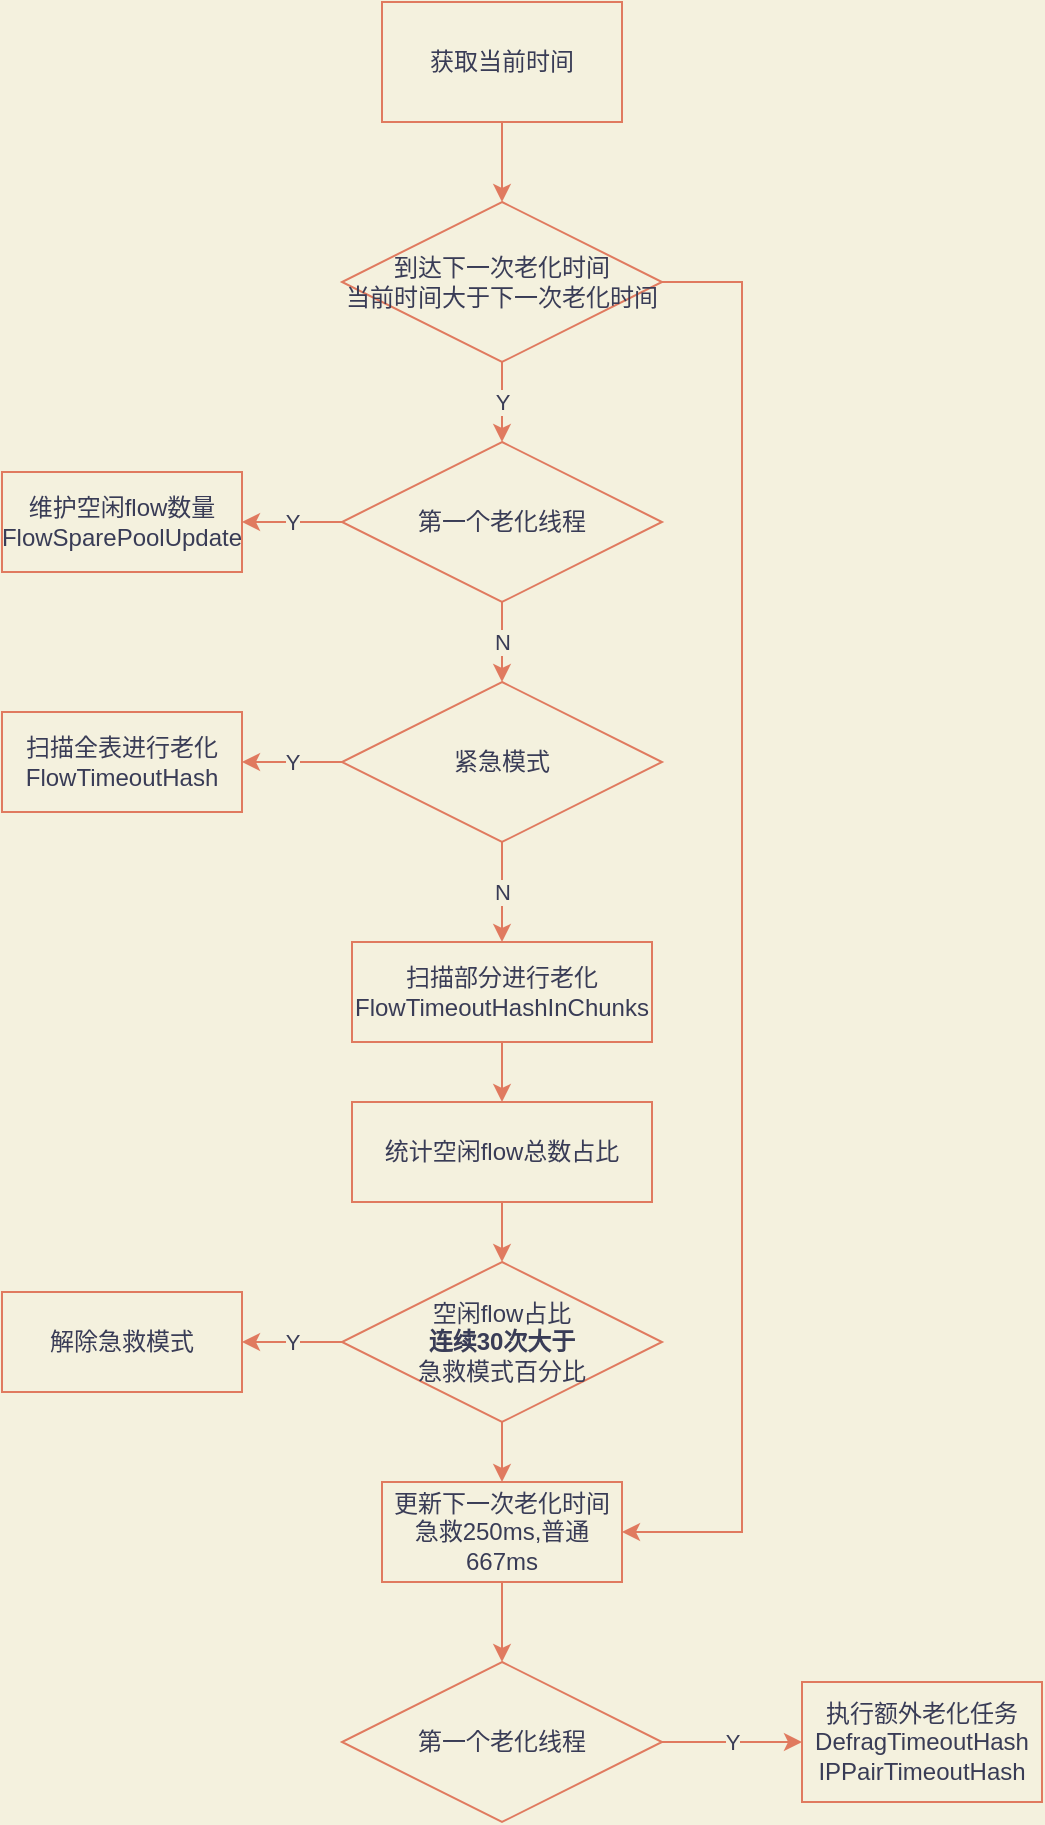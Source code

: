 <mxfile version="18.0.4" type="device"><diagram id="WUxzfDFSMqVaj2RLjJZc" name="第 1 页"><mxGraphModel dx="935" dy="603" grid="1" gridSize="10" guides="0" tooltips="1" connect="1" arrows="1" fold="1" page="1" pageScale="1" pageWidth="827" pageHeight="1169" background="#F4F1DE" math="0" shadow="0"><root><mxCell id="0"/><mxCell id="1" parent="0"/><mxCell id="eC7Vv14eVME1todraHew-6" value="Y" style="edgeStyle=orthogonalEdgeStyle;rounded=0;orthogonalLoop=1;jettySize=auto;html=1;strokeWidth=1;labelBackgroundColor=#F4F1DE;strokeColor=#E07A5F;fontColor=#393C56;" parent="1" source="eC7Vv14eVME1todraHew-2" target="eC7Vv14eVME1todraHew-5" edge="1"><mxGeometry relative="1" as="geometry"/></mxCell><mxCell id="5eHXzdye-Gclc8t_dQ_R-3" style="edgeStyle=orthogonalEdgeStyle;rounded=0;orthogonalLoop=1;jettySize=auto;html=1;exitX=1;exitY=0.5;exitDx=0;exitDy=0;exitPerimeter=0;entryX=1;entryY=0.5;entryDx=0;entryDy=0;labelBackgroundColor=#F4F1DE;strokeColor=#E07A5F;fontColor=#393C56;" edge="1" parent="1" source="eC7Vv14eVME1todraHew-2" target="eC7Vv14eVME1todraHew-24"><mxGeometry relative="1" as="geometry"><Array as="points"><mxPoint x="570" y="160"/><mxPoint x="570" y="785"/></Array></mxGeometry></mxCell><mxCell id="eC7Vv14eVME1todraHew-2" value="到达下一次老化时间&lt;br&gt;当前时间大于下一次老化时间" style="strokeWidth=1;html=1;shape=mxgraph.flowchart.decision;whiteSpace=wrap;fillColor=none;strokeColor=#E07A5F;fontColor=#393C56;" parent="1" vertex="1"><mxGeometry x="370" y="120" width="160" height="80" as="geometry"/></mxCell><mxCell id="eC7Vv14eVME1todraHew-8" value="Y" style="edgeStyle=orthogonalEdgeStyle;rounded=0;orthogonalLoop=1;jettySize=auto;html=1;strokeWidth=1;labelBackgroundColor=#F4F1DE;strokeColor=#E07A5F;fontColor=#393C56;" parent="1" source="eC7Vv14eVME1todraHew-5" target="eC7Vv14eVME1todraHew-7" edge="1"><mxGeometry relative="1" as="geometry"/></mxCell><mxCell id="eC7Vv14eVME1todraHew-11" value="N" style="edgeStyle=orthogonalEdgeStyle;rounded=0;orthogonalLoop=1;jettySize=auto;html=1;strokeWidth=1;labelBackgroundColor=#F4F1DE;strokeColor=#E07A5F;fontColor=#393C56;" parent="1" source="eC7Vv14eVME1todraHew-5" target="eC7Vv14eVME1todraHew-10" edge="1"><mxGeometry relative="1" as="geometry"/></mxCell><mxCell id="eC7Vv14eVME1todraHew-5" value="第一个老化线程" style="strokeWidth=1;html=1;shape=mxgraph.flowchart.decision;whiteSpace=wrap;fillColor=none;strokeColor=#E07A5F;fontColor=#393C56;" parent="1" vertex="1"><mxGeometry x="370" y="240" width="160" height="80" as="geometry"/></mxCell><mxCell id="eC7Vv14eVME1todraHew-7" value="维护空闲flow数量&lt;br&gt;FlowSparePoolUpdate" style="whiteSpace=wrap;html=1;strokeWidth=1;fillColor=none;strokeColor=#E07A5F;fontColor=#393C56;" parent="1" vertex="1"><mxGeometry x="200" y="255" width="120" height="50" as="geometry"/></mxCell><mxCell id="eC7Vv14eVME1todraHew-23" value="" style="edgeStyle=orthogonalEdgeStyle;rounded=0;orthogonalLoop=1;jettySize=auto;html=1;strokeWidth=1;labelBackgroundColor=#F4F1DE;strokeColor=#E07A5F;fontColor=#393C56;" parent="1" source="eC7Vv14eVME1todraHew-9" target="eC7Vv14eVME1todraHew-2" edge="1"><mxGeometry relative="1" as="geometry"/></mxCell><mxCell id="eC7Vv14eVME1todraHew-9" value="获取当前时间" style="whiteSpace=wrap;html=1;strokeWidth=1;fillColor=none;strokeColor=#E07A5F;fontColor=#393C56;" parent="1" vertex="1"><mxGeometry x="390" y="20" width="120" height="60" as="geometry"/></mxCell><mxCell id="eC7Vv14eVME1todraHew-14" value="Y" style="edgeStyle=orthogonalEdgeStyle;rounded=0;orthogonalLoop=1;jettySize=auto;html=1;strokeWidth=1;labelBackgroundColor=#F4F1DE;strokeColor=#E07A5F;fontColor=#393C56;" parent="1" source="eC7Vv14eVME1todraHew-10" target="eC7Vv14eVME1todraHew-13" edge="1"><mxGeometry relative="1" as="geometry"/></mxCell><mxCell id="eC7Vv14eVME1todraHew-15" value="N" style="edgeStyle=orthogonalEdgeStyle;rounded=0;orthogonalLoop=1;jettySize=auto;html=1;strokeWidth=1;labelBackgroundColor=#F4F1DE;strokeColor=#E07A5F;fontColor=#393C56;" parent="1" source="eC7Vv14eVME1todraHew-10" target="eC7Vv14eVME1todraHew-12" edge="1"><mxGeometry relative="1" as="geometry"/></mxCell><mxCell id="eC7Vv14eVME1todraHew-10" value="紧急模式" style="strokeWidth=1;html=1;shape=mxgraph.flowchart.decision;whiteSpace=wrap;fillColor=none;strokeColor=#E07A5F;fontColor=#393C56;" parent="1" vertex="1"><mxGeometry x="370" y="360" width="160" height="80" as="geometry"/></mxCell><mxCell id="eC7Vv14eVME1todraHew-19" style="edgeStyle=orthogonalEdgeStyle;rounded=0;orthogonalLoop=1;jettySize=auto;html=1;exitX=0.5;exitY=1;exitDx=0;exitDy=0;entryX=0.5;entryY=0;entryDx=0;entryDy=0;strokeWidth=1;labelBackgroundColor=#F4F1DE;strokeColor=#E07A5F;fontColor=#393C56;" parent="1" source="eC7Vv14eVME1todraHew-12" target="eC7Vv14eVME1todraHew-16" edge="1"><mxGeometry relative="1" as="geometry"/></mxCell><mxCell id="eC7Vv14eVME1todraHew-12" value="扫描部分进行老化&lt;br&gt;FlowTimeoutHashInChunks" style="whiteSpace=wrap;html=1;strokeWidth=1;fillColor=none;strokeColor=#E07A5F;fontColor=#393C56;" parent="1" vertex="1"><mxGeometry x="375" y="490" width="150" height="50" as="geometry"/></mxCell><mxCell id="eC7Vv14eVME1todraHew-13" value="扫描全表进行老化&lt;br&gt;FlowTimeoutHash" style="whiteSpace=wrap;html=1;strokeWidth=1;fillColor=none;strokeColor=#E07A5F;fontColor=#393C56;" parent="1" vertex="1"><mxGeometry x="200" y="375" width="120" height="50" as="geometry"/></mxCell><mxCell id="eC7Vv14eVME1todraHew-20" style="edgeStyle=orthogonalEdgeStyle;rounded=0;orthogonalLoop=1;jettySize=auto;html=1;exitX=0.5;exitY=1;exitDx=0;exitDy=0;entryX=0.5;entryY=0;entryDx=0;entryDy=0;entryPerimeter=0;strokeWidth=1;labelBackgroundColor=#F4F1DE;strokeColor=#E07A5F;fontColor=#393C56;" parent="1" source="eC7Vv14eVME1todraHew-16" target="eC7Vv14eVME1todraHew-17" edge="1"><mxGeometry relative="1" as="geometry"/></mxCell><mxCell id="eC7Vv14eVME1todraHew-16" value="统计空闲flow总数占比" style="whiteSpace=wrap;html=1;strokeWidth=1;fillColor=none;strokeColor=#E07A5F;fontColor=#393C56;" parent="1" vertex="1"><mxGeometry x="375" y="570" width="150" height="50" as="geometry"/></mxCell><mxCell id="eC7Vv14eVME1todraHew-22" value="Y" style="edgeStyle=orthogonalEdgeStyle;rounded=0;orthogonalLoop=1;jettySize=auto;html=1;strokeWidth=1;labelBackgroundColor=#F4F1DE;strokeColor=#E07A5F;fontColor=#393C56;" parent="1" source="eC7Vv14eVME1todraHew-17" target="eC7Vv14eVME1todraHew-21" edge="1"><mxGeometry relative="1" as="geometry"/></mxCell><mxCell id="eC7Vv14eVME1todraHew-25" value="" style="edgeStyle=orthogonalEdgeStyle;rounded=0;orthogonalLoop=1;jettySize=auto;html=1;strokeWidth=1;labelBackgroundColor=#F4F1DE;strokeColor=#E07A5F;fontColor=#393C56;" parent="1" source="eC7Vv14eVME1todraHew-17" target="eC7Vv14eVME1todraHew-24" edge="1"><mxGeometry relative="1" as="geometry"/></mxCell><mxCell id="eC7Vv14eVME1todraHew-17" value="空闲flow占比&lt;br&gt;&lt;b&gt;连续30次大于&lt;/b&gt;&lt;br&gt;急救模式百分比" style="strokeWidth=1;html=1;shape=mxgraph.flowchart.decision;whiteSpace=wrap;fillColor=none;strokeColor=#E07A5F;fontColor=#393C56;" parent="1" vertex="1"><mxGeometry x="370" y="650" width="160" height="80" as="geometry"/></mxCell><mxCell id="eC7Vv14eVME1todraHew-21" value="解除急救模式" style="whiteSpace=wrap;html=1;strokeWidth=1;fillColor=none;strokeColor=#E07A5F;fontColor=#393C56;" parent="1" vertex="1"><mxGeometry x="200" y="665" width="120" height="50" as="geometry"/></mxCell><mxCell id="eC7Vv14eVME1todraHew-27" value="" style="edgeStyle=orthogonalEdgeStyle;rounded=0;orthogonalLoop=1;jettySize=auto;html=1;strokeWidth=1;labelBackgroundColor=#F4F1DE;strokeColor=#E07A5F;fontColor=#393C56;" parent="1" source="eC7Vv14eVME1todraHew-24" target="eC7Vv14eVME1todraHew-26" edge="1"><mxGeometry relative="1" as="geometry"/></mxCell><mxCell id="eC7Vv14eVME1todraHew-24" value="更新下一次老化时间&lt;br&gt;急救250ms,普通667ms" style="whiteSpace=wrap;html=1;strokeWidth=1;fillColor=none;strokeColor=#E07A5F;fontColor=#393C56;" parent="1" vertex="1"><mxGeometry x="390" y="760" width="120" height="50" as="geometry"/></mxCell><mxCell id="eC7Vv14eVME1todraHew-29" value="Y" style="edgeStyle=orthogonalEdgeStyle;rounded=0;orthogonalLoop=1;jettySize=auto;html=1;strokeWidth=1;labelBackgroundColor=#F4F1DE;strokeColor=#E07A5F;fontColor=#393C56;" parent="1" source="eC7Vv14eVME1todraHew-26" target="eC7Vv14eVME1todraHew-28" edge="1"><mxGeometry relative="1" as="geometry"/></mxCell><mxCell id="eC7Vv14eVME1todraHew-26" value="第一个老化线程" style="strokeWidth=1;html=1;shape=mxgraph.flowchart.decision;whiteSpace=wrap;fillColor=none;strokeColor=#E07A5F;fontColor=#393C56;" parent="1" vertex="1"><mxGeometry x="370" y="850" width="160" height="80" as="geometry"/></mxCell><mxCell id="eC7Vv14eVME1todraHew-28" value="执行额外老化任务&lt;br&gt;DefragTimeoutHash&lt;br&gt;IPPairTimeoutHash" style="whiteSpace=wrap;html=1;fillColor=none;strokeWidth=1;strokeColor=#E07A5F;fontColor=#393C56;" parent="1" vertex="1"><mxGeometry x="600" y="860" width="120" height="60" as="geometry"/></mxCell></root></mxGraphModel></diagram></mxfile>